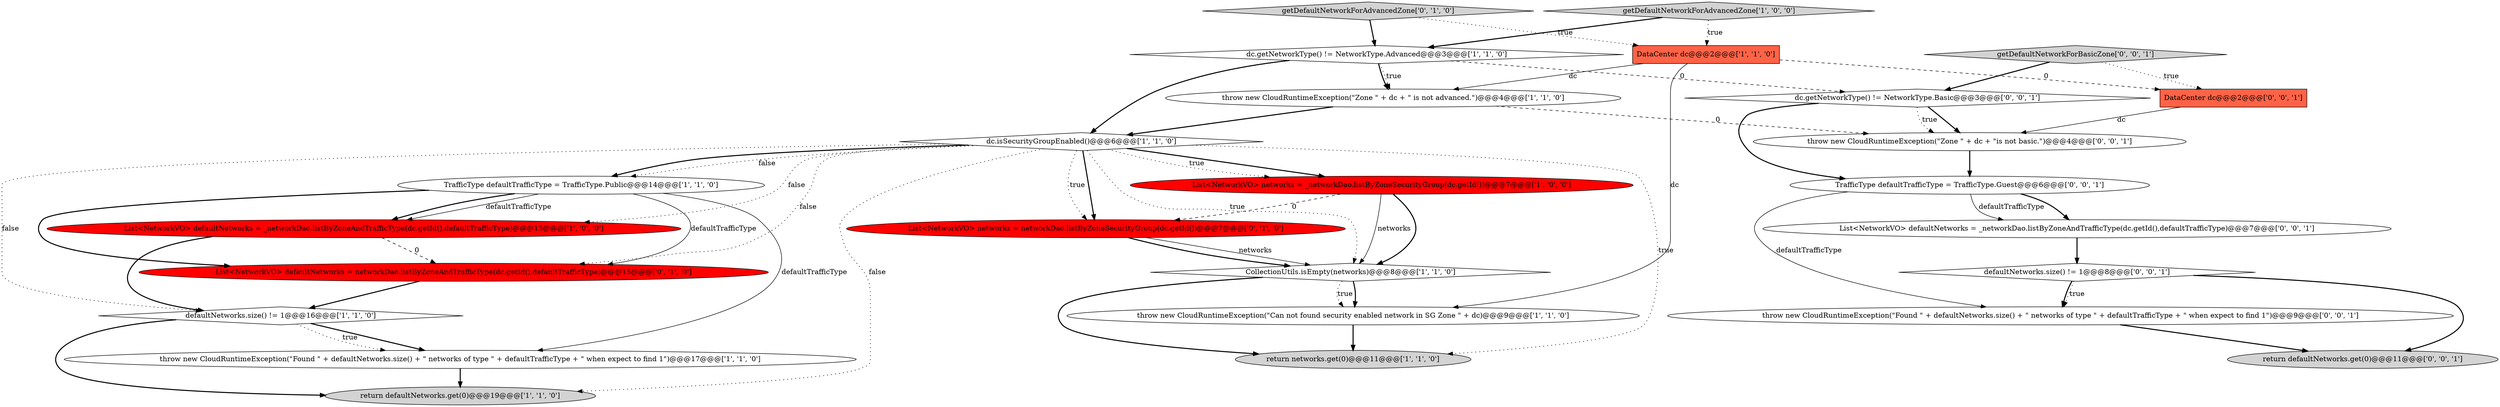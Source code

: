 digraph {
8 [style = filled, label = "return networks.get(0)@@@11@@@['1', '1', '0']", fillcolor = lightgray, shape = ellipse image = "AAA0AAABBB1BBB"];
2 [style = filled, label = "throw new CloudRuntimeException(\"Found \" + defaultNetworks.size() + \" networks of type \" + defaultTrafficType + \" when expect to find 1\")@@@17@@@['1', '1', '0']", fillcolor = white, shape = ellipse image = "AAA0AAABBB1BBB"];
9 [style = filled, label = "List<NetworkVO> defaultNetworks = _networkDao.listByZoneAndTrafficType(dc.getId(),defaultTrafficType)@@@15@@@['1', '0', '0']", fillcolor = red, shape = ellipse image = "AAA1AAABBB1BBB"];
16 [style = filled, label = "List<NetworkVO> networks = networkDao.listByZoneSecurityGroup(dc.getId())@@@7@@@['0', '1', '0']", fillcolor = red, shape = ellipse image = "AAA1AAABBB2BBB"];
6 [style = filled, label = "return defaultNetworks.get(0)@@@19@@@['1', '1', '0']", fillcolor = lightgray, shape = ellipse image = "AAA0AAABBB1BBB"];
7 [style = filled, label = "CollectionUtils.isEmpty(networks)@@@8@@@['1', '1', '0']", fillcolor = white, shape = diamond image = "AAA0AAABBB1BBB"];
23 [style = filled, label = "throw new CloudRuntimeException(\"Found \" + defaultNetworks.size() + \" networks of type \" + defaultTrafficType + \" when expect to find 1\")@@@9@@@['0', '0', '1']", fillcolor = white, shape = ellipse image = "AAA0AAABBB3BBB"];
24 [style = filled, label = "getDefaultNetworkForBasicZone['0', '0', '1']", fillcolor = lightgray, shape = diamond image = "AAA0AAABBB3BBB"];
21 [style = filled, label = "defaultNetworks.size() != 1@@@8@@@['0', '0', '1']", fillcolor = white, shape = diamond image = "AAA0AAABBB3BBB"];
20 [style = filled, label = "List<NetworkVO> defaultNetworks = _networkDao.listByZoneAndTrafficType(dc.getId(),defaultTrafficType)@@@7@@@['0', '0', '1']", fillcolor = white, shape = ellipse image = "AAA0AAABBB3BBB"];
1 [style = filled, label = "DataCenter dc@@@2@@@['1', '1', '0']", fillcolor = tomato, shape = box image = "AAA0AAABBB1BBB"];
3 [style = filled, label = "defaultNetworks.size() != 1@@@16@@@['1', '1', '0']", fillcolor = white, shape = diamond image = "AAA0AAABBB1BBB"];
4 [style = filled, label = "throw new CloudRuntimeException(\"Can not found security enabled network in SG Zone \" + dc)@@@9@@@['1', '1', '0']", fillcolor = white, shape = ellipse image = "AAA0AAABBB1BBB"];
12 [style = filled, label = "dc.getNetworkType() != NetworkType.Advanced@@@3@@@['1', '1', '0']", fillcolor = white, shape = diamond image = "AAA0AAABBB1BBB"];
15 [style = filled, label = "List<NetworkVO> defaultNetworks = networkDao.listByZoneAndTrafficType(dc.getId(),defaultTrafficType)@@@15@@@['0', '1', '0']", fillcolor = red, shape = ellipse image = "AAA1AAABBB2BBB"];
14 [style = filled, label = "getDefaultNetworkForAdvancedZone['0', '1', '0']", fillcolor = lightgray, shape = diamond image = "AAA0AAABBB2BBB"];
13 [style = filled, label = "TrafficType defaultTrafficType = TrafficType.Public@@@14@@@['1', '1', '0']", fillcolor = white, shape = ellipse image = "AAA0AAABBB1BBB"];
0 [style = filled, label = "getDefaultNetworkForAdvancedZone['1', '0', '0']", fillcolor = lightgray, shape = diamond image = "AAA0AAABBB1BBB"];
25 [style = filled, label = "TrafficType defaultTrafficType = TrafficType.Guest@@@6@@@['0', '0', '1']", fillcolor = white, shape = ellipse image = "AAA0AAABBB3BBB"];
19 [style = filled, label = "DataCenter dc@@@2@@@['0', '0', '1']", fillcolor = tomato, shape = box image = "AAA0AAABBB3BBB"];
10 [style = filled, label = "List<NetworkVO> networks = _networkDao.listByZoneSecurityGroup(dc.getId())@@@7@@@['1', '0', '0']", fillcolor = red, shape = ellipse image = "AAA1AAABBB1BBB"];
18 [style = filled, label = "return defaultNetworks.get(0)@@@11@@@['0', '0', '1']", fillcolor = lightgray, shape = ellipse image = "AAA0AAABBB3BBB"];
17 [style = filled, label = "throw new CloudRuntimeException(\"Zone \" + dc + \"is not basic.\")@@@4@@@['0', '0', '1']", fillcolor = white, shape = ellipse image = "AAA0AAABBB3BBB"];
22 [style = filled, label = "dc.getNetworkType() != NetworkType.Basic@@@3@@@['0', '0', '1']", fillcolor = white, shape = diamond image = "AAA0AAABBB3BBB"];
5 [style = filled, label = "dc.isSecurityGroupEnabled()@@@6@@@['1', '1', '0']", fillcolor = white, shape = diamond image = "AAA0AAABBB1BBB"];
11 [style = filled, label = "throw new CloudRuntimeException(\"Zone \" + dc + \" is not advanced.\")@@@4@@@['1', '1', '0']", fillcolor = white, shape = ellipse image = "AAA0AAABBB1BBB"];
5->10 [style = bold, label=""];
22->25 [style = bold, label=""];
17->25 [style = bold, label=""];
10->7 [style = solid, label="networks"];
12->5 [style = bold, label=""];
19->17 [style = solid, label="dc"];
1->11 [style = solid, label="dc"];
2->6 [style = bold, label=""];
5->10 [style = dotted, label="true"];
0->12 [style = bold, label=""];
1->19 [style = dashed, label="0"];
12->11 [style = bold, label=""];
5->15 [style = dotted, label="false"];
16->7 [style = bold, label=""];
3->6 [style = bold, label=""];
11->17 [style = dashed, label="0"];
7->4 [style = bold, label=""];
7->8 [style = bold, label=""];
15->3 [style = bold, label=""];
24->22 [style = bold, label=""];
10->7 [style = bold, label=""];
13->2 [style = solid, label="defaultTrafficType"];
21->18 [style = bold, label=""];
1->4 [style = solid, label="dc"];
12->11 [style = dotted, label="true"];
20->21 [style = bold, label=""];
5->16 [style = bold, label=""];
25->23 [style = solid, label="defaultTrafficType"];
11->5 [style = bold, label=""];
13->9 [style = solid, label="defaultTrafficType"];
5->13 [style = dotted, label="false"];
25->20 [style = bold, label=""];
3->2 [style = bold, label=""];
25->20 [style = solid, label="defaultTrafficType"];
5->6 [style = dotted, label="false"];
9->15 [style = dashed, label="0"];
5->7 [style = dotted, label="true"];
21->23 [style = dotted, label="true"];
5->13 [style = bold, label=""];
14->12 [style = bold, label=""];
7->4 [style = dotted, label="true"];
12->22 [style = dashed, label="0"];
5->16 [style = dotted, label="true"];
5->3 [style = dotted, label="false"];
22->17 [style = bold, label=""];
5->9 [style = dotted, label="false"];
4->8 [style = bold, label=""];
24->19 [style = dotted, label="true"];
22->17 [style = dotted, label="true"];
9->3 [style = bold, label=""];
14->1 [style = dotted, label="true"];
13->9 [style = bold, label=""];
13->15 [style = bold, label=""];
10->16 [style = dashed, label="0"];
5->8 [style = dotted, label="true"];
16->7 [style = solid, label="networks"];
23->18 [style = bold, label=""];
3->2 [style = dotted, label="true"];
0->1 [style = dotted, label="true"];
13->15 [style = solid, label="defaultTrafficType"];
21->23 [style = bold, label=""];
}
